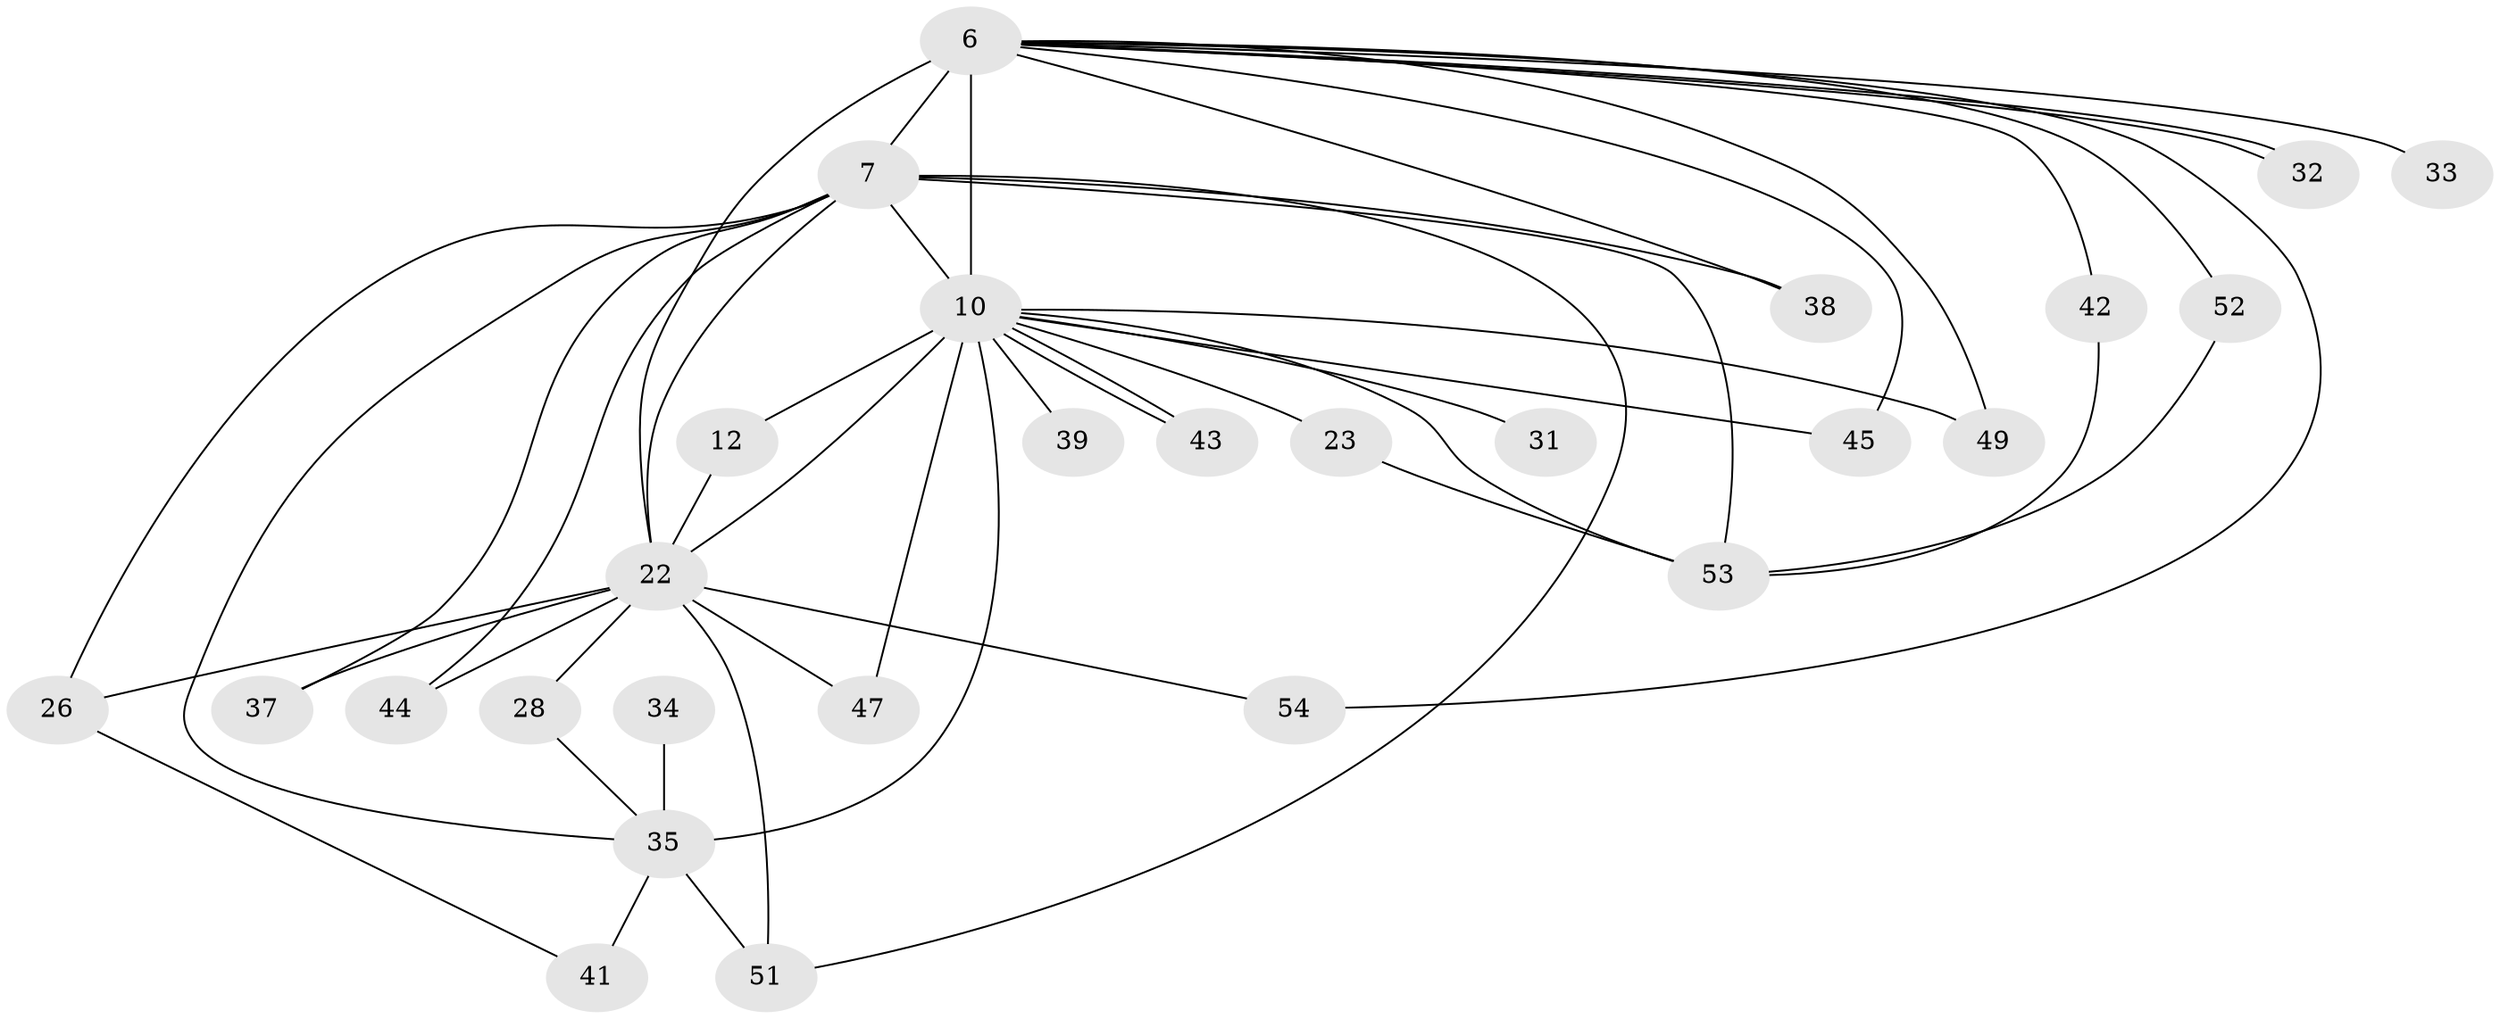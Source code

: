 // original degree distribution, {21: 0.018518518518518517, 10: 0.018518518518518517, 18: 0.037037037037037035, 11: 0.037037037037037035, 16: 0.037037037037037035, 15: 0.018518518518518517, 13: 0.018518518518518517, 6: 0.037037037037037035, 2: 0.48148148148148145, 3: 0.2037037037037037, 4: 0.09259259259259259}
// Generated by graph-tools (version 1.1) at 2025/49/03/04/25 21:49:21]
// undirected, 27 vertices, 49 edges
graph export_dot {
graph [start="1"]
  node [color=gray90,style=filled];
  6 [super="+1"];
  7 [super="+5"];
  10 [super="+3"];
  12;
  22 [super="+20+16+9"];
  23;
  26 [super="+24"];
  28;
  31;
  32;
  33 [super="+29"];
  34;
  35 [super="+27+30"];
  37;
  38 [super="+18"];
  39;
  41;
  42;
  43;
  44;
  45 [super="+15+25"];
  47;
  49;
  51 [super="+50"];
  52 [super="+46"];
  53 [super="+21+36+48+40"];
  54;
  6 -- 7 [weight=4];
  6 -- 10 [weight=4];
  6 -- 32;
  6 -- 32;
  6 -- 33 [weight=2];
  6 -- 38 [weight=2];
  6 -- 42;
  6 -- 49;
  6 -- 22 [weight=10];
  6 -- 54;
  6 -- 52;
  6 -- 45 [weight=3];
  7 -- 10 [weight=4];
  7 -- 44;
  7 -- 53 [weight=6];
  7 -- 37;
  7 -- 26 [weight=2];
  7 -- 38;
  7 -- 35;
  7 -- 51;
  7 -- 22 [weight=8];
  10 -- 12;
  10 -- 39 [weight=2];
  10 -- 43;
  10 -- 43;
  10 -- 47;
  10 -- 35 [weight=4];
  10 -- 49;
  10 -- 23;
  10 -- 31;
  10 -- 53 [weight=2];
  10 -- 45;
  10 -- 22 [weight=9];
  12 -- 22;
  22 -- 37;
  22 -- 44;
  22 -- 47;
  22 -- 51;
  22 -- 54;
  22 -- 26;
  22 -- 28;
  23 -- 53;
  26 -- 41;
  28 -- 35;
  34 -- 35 [weight=2];
  35 -- 41;
  35 -- 51;
  42 -- 53;
  52 -- 53;
}
